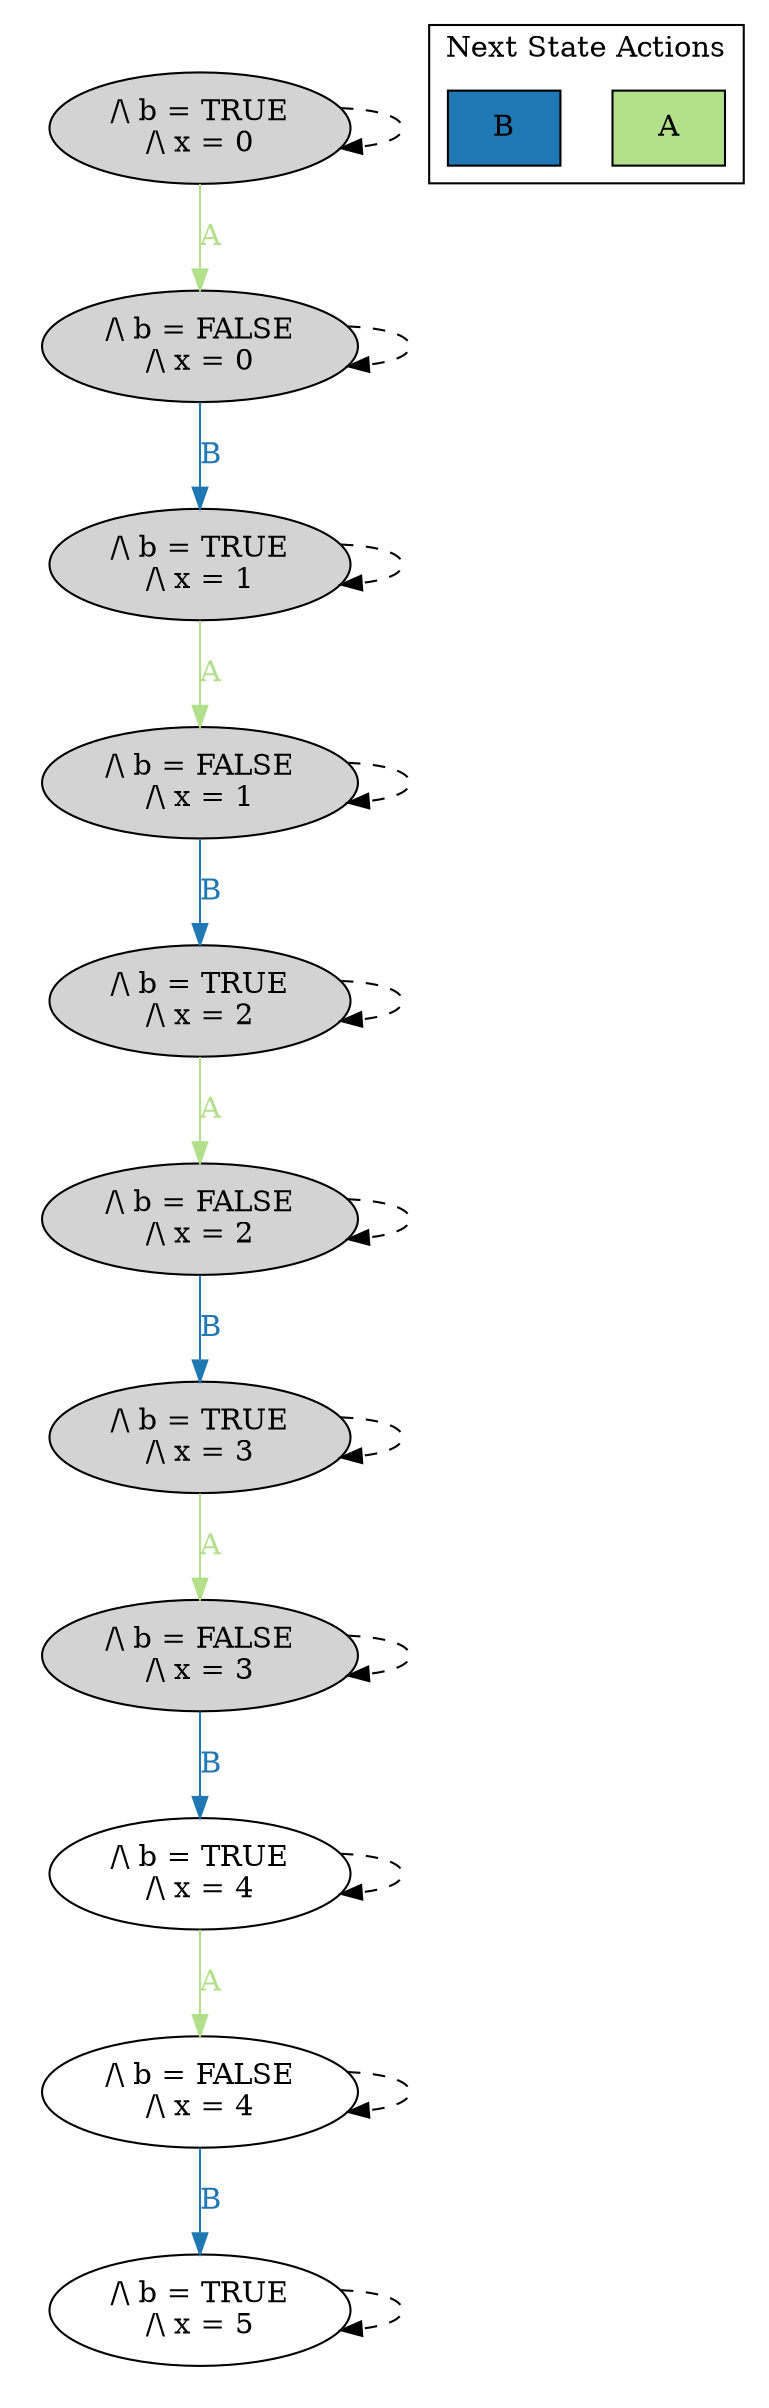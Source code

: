 strict digraph DiskGraph {
edge [colorscheme="paired12"]
nodesep=0.35;
subgraph cluster_graph {
color="white";
609737673425276830 [style = filled] [label="/\\ b = FALSE
/\\ x = 0"]
6816998822487979083 [style = filled] [label="/\\ b = TRUE
/\\ x = 0"]
3365478001808954030 [style = filled] [label="/\\ b = FALSE
/\\ x = 1"]
8671809759910816123 [style = filled] [label="/\\ b = TRUE
/\\ x = 1"]
5040481953810085374 [style = filled] [label="/\\ b = FALSE
/\\ x = 2"]
1377963776297717291 [style = filled] [label="/\\ b = TRUE
/\\ x = 2"]
7147721571019581646 [style = filled] [label="/\\ b = FALSE
/\\ x = 3"]
3881310712274735899 [style = filled] [label="/\\ b = TRUE
/\\ x = 3"]
609737673425276830 -> 8671809759910816123 [label="B" color="2" fontcolor="2"];
609737673425276830 -> 609737673425276830 [style="dashed"];
609737673425276830 [label="/\\ b = FALSE
/\\ x = 0"];
6816998822487979083 -> 609737673425276830 [label="A" color="3" fontcolor="3"];
6816998822487979083 -> 6816998822487979083 [style="dashed"];
6816998822487979083 [label="/\\ b = TRUE
/\\ x = 0"];
3365478001808954030 -> 1377963776297717291 [label="B" color="2" fontcolor="2"];
3365478001808954030 -> 3365478001808954030 [style="dashed"];
3365478001808954030 [label="/\\ b = FALSE
/\\ x = 1"];
8671809759910816123 -> 3365478001808954030 [label="A" color="3" fontcolor="3"];
8671809759910816123 -> 8671809759910816123 [style="dashed"];
8671809759910816123 [label="/\\ b = TRUE
/\\ x = 1"];
5040481953810085374 -> 3881310712274735899 [label="B" color="2" fontcolor="2"];
5040481953810085374 -> 5040481953810085374 [style="dashed"];
5040481953810085374 [label="/\\ b = FALSE
/\\ x = 2"];
1377963776297717291 -> 5040481953810085374 [label="A" color="3" fontcolor="3"];
1377963776297717291 -> 1377963776297717291 [style="dashed"];
1377963776297717291 [label="/\\ b = TRUE
/\\ x = 2"];
7147721571019581646 -> -4210745456684007285 [label="B" color="2" fontcolor="2"];
-4210745456684007285 [label="/\\ b = TRUE
/\\ x = 4"];
7147721571019581646 -> 7147721571019581646 [style="dashed"];
7147721571019581646 [label="/\\ b = FALSE
/\\ x = 3"];
3881310712274735899 -> 7147721571019581646 [label="A" color="3" fontcolor="3"];
3881310712274735899 -> 3881310712274735899 [style="dashed"];
3881310712274735899 [label="/\\ b = TRUE
/\\ x = 3"];
-4210745456684007285 -> -7819220713745958050 [label="A" color="3" fontcolor="3"];
-7819220713745958050 [label="/\\ b = FALSE
/\\ x = 4"];
-4210745456684007285 -> -4210745456684007285 [style="dashed"];
-4210745456684007285 [label="/\\ b = TRUE
/\\ x = 4"];
-7819220713745958050 -> -2066378075513578053 [label="B" color="2" fontcolor="2"];
-2066378075513578053 [label="/\\ b = TRUE
/\\ x = 5"];
-7819220713745958050 -> -7819220713745958050 [style="dashed"];
-7819220713745958050 [label="/\\ b = FALSE
/\\ x = 4"];
-2066378075513578053 -> -2066378075513578053 [style="dashed"];
-2066378075513578053 [label="/\\ b = TRUE
/\\ x = 5"];
}
subgraph cluster_legend {graph[style=bold];label = "Next State Actions" style="solid"
node [ labeljust="l" colorscheme="paired12" style=filled shape=record ]
A [label="A" fillcolor=3]
B [label="B" fillcolor=2]
}}